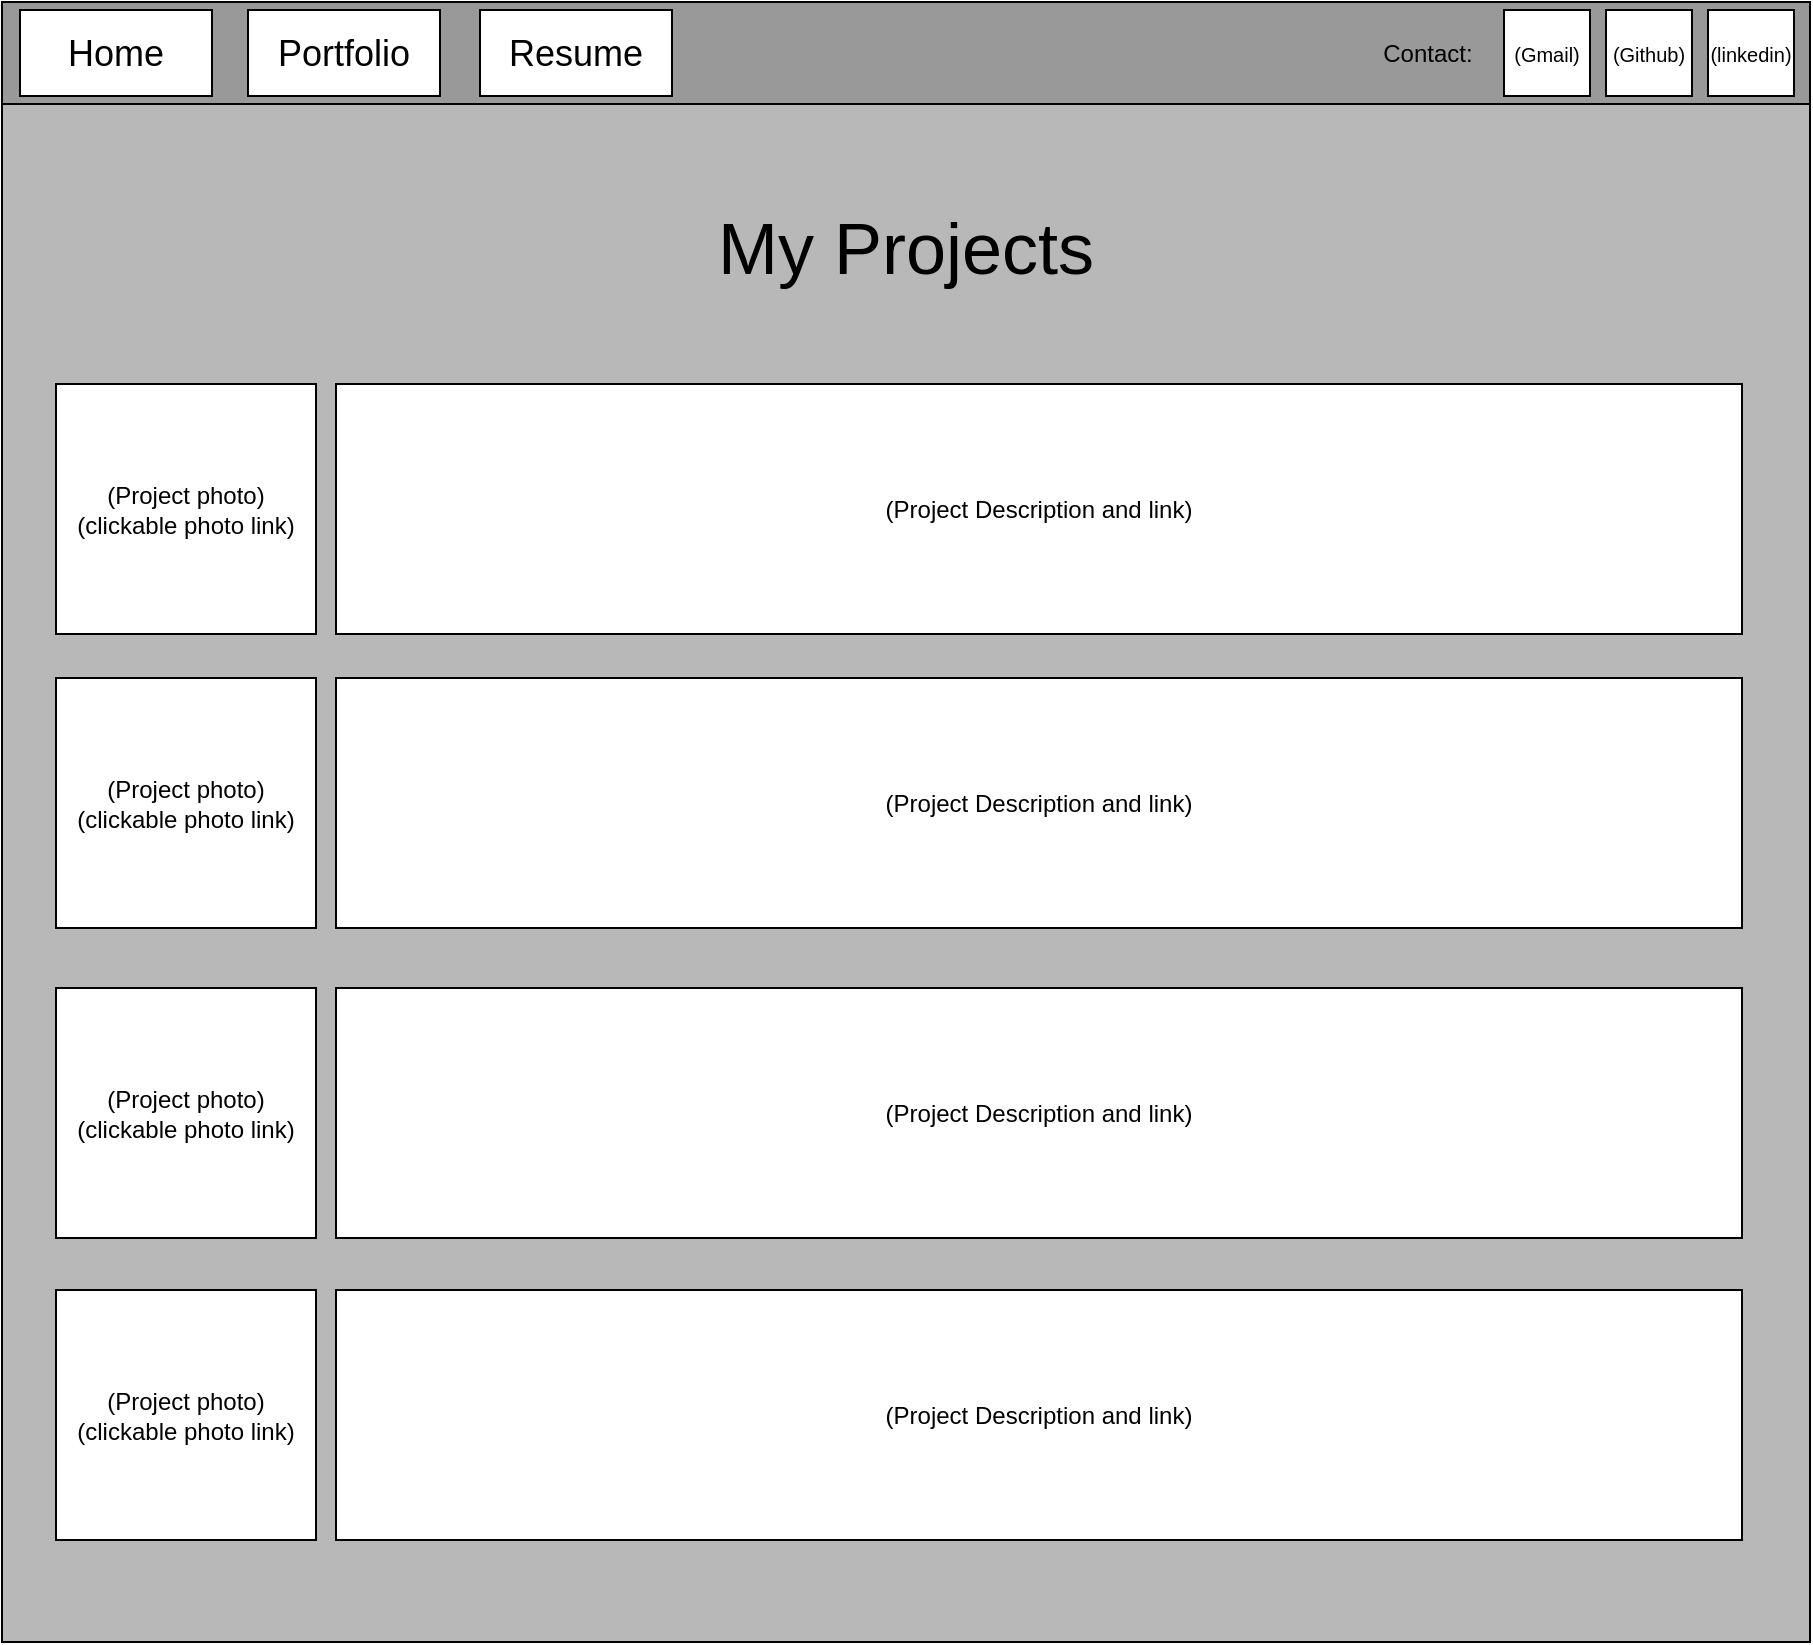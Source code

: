 <mxfile version="22.0.0" type="device">
  <diagram name="Page-1" id="bkLmm-mtqCr0ykcM9KyC">
    <mxGraphModel dx="2074" dy="844" grid="0" gridSize="10" guides="1" tooltips="1" connect="1" arrows="1" fold="1" page="0" pageScale="1" pageWidth="827" pageHeight="1169" math="0" shadow="0">
      <root>
        <mxCell id="0" />
        <mxCell id="1" parent="0" />
        <mxCell id="4UgHD-f-7NCbtPTrwkLS-1" value="" style="rounded=0;whiteSpace=wrap;html=1;fillColor=#999999;" parent="1" vertex="1">
          <mxGeometry x="-124" y="20" width="904" height="51" as="geometry" />
        </mxCell>
        <mxCell id="4UgHD-f-7NCbtPTrwkLS-2" value="&lt;font style=&quot;font-size: 10px;&quot;&gt;(linkedin)&lt;/font&gt;" style="rounded=0;whiteSpace=wrap;html=1;" parent="1" vertex="1">
          <mxGeometry x="729" y="24" width="43" height="43" as="geometry" />
        </mxCell>
        <mxCell id="4UgHD-f-7NCbtPTrwkLS-3" value="&lt;font style=&quot;font-size: 10px;&quot;&gt;(Github)&lt;/font&gt;" style="rounded=0;whiteSpace=wrap;html=1;" parent="1" vertex="1">
          <mxGeometry x="678" y="24" width="43" height="43" as="geometry" />
        </mxCell>
        <mxCell id="4UgHD-f-7NCbtPTrwkLS-4" value="&lt;span style=&quot;font-size: 10px;&quot;&gt;(Gmail)&lt;/span&gt;" style="rounded=0;whiteSpace=wrap;html=1;" parent="1" vertex="1">
          <mxGeometry x="627" y="24" width="43" height="43" as="geometry" />
        </mxCell>
        <mxCell id="4UgHD-f-7NCbtPTrwkLS-5" value="Contact:" style="text;html=1;strokeColor=none;fillColor=none;align=center;verticalAlign=middle;whiteSpace=wrap;rounded=0;" parent="1" vertex="1">
          <mxGeometry x="559" y="30.5" width="60" height="30" as="geometry" />
        </mxCell>
        <mxCell id="4UgHD-f-7NCbtPTrwkLS-7" value="&lt;font style=&quot;font-size: 18px;&quot;&gt;Home&lt;/font&gt;" style="rounded=0;whiteSpace=wrap;html=1;" parent="1" vertex="1">
          <mxGeometry x="-115" y="24" width="96" height="43" as="geometry" />
        </mxCell>
        <mxCell id="4UgHD-f-7NCbtPTrwkLS-8" value="&lt;span style=&quot;font-size: 18px;&quot;&gt;Portfolio&lt;/span&gt;" style="rounded=0;whiteSpace=wrap;html=1;" parent="1" vertex="1">
          <mxGeometry x="-1" y="24" width="96" height="43" as="geometry" />
        </mxCell>
        <mxCell id="4UgHD-f-7NCbtPTrwkLS-9" value="&lt;span style=&quot;font-size: 18px;&quot;&gt;Resume&lt;/span&gt;" style="rounded=0;whiteSpace=wrap;html=1;" parent="1" vertex="1">
          <mxGeometry x="115" y="24" width="96" height="43" as="geometry" />
        </mxCell>
        <mxCell id="4UgHD-f-7NCbtPTrwkLS-11" value="" style="rounded=0;whiteSpace=wrap;html=1;fillColor=#B8B8B8;" parent="1" vertex="1">
          <mxGeometry x="-124" y="71" width="904" height="769" as="geometry" />
        </mxCell>
        <mxCell id="mw5SROczTiSt_QjMgUA5-1" value="&lt;span style=&quot;font-size: 36px;&quot;&gt;My Projects&lt;/span&gt;" style="text;html=1;strokeColor=none;fillColor=none;align=center;verticalAlign=middle;whiteSpace=wrap;rounded=0;" vertex="1" parent="1">
          <mxGeometry x="211" y="128" width="234" height="30" as="geometry" />
        </mxCell>
        <mxCell id="mw5SROczTiSt_QjMgUA5-2" value="(Project photo) (clickable photo link)" style="rounded=0;whiteSpace=wrap;html=1;" vertex="1" parent="1">
          <mxGeometry x="-97" y="211" width="130" height="125" as="geometry" />
        </mxCell>
        <mxCell id="mw5SROczTiSt_QjMgUA5-3" value="(Project Description and link)" style="rounded=0;whiteSpace=wrap;html=1;" vertex="1" parent="1">
          <mxGeometry x="43" y="211" width="703" height="125" as="geometry" />
        </mxCell>
        <mxCell id="mw5SROczTiSt_QjMgUA5-4" value="(Project photo) (clickable photo link)" style="rounded=0;whiteSpace=wrap;html=1;" vertex="1" parent="1">
          <mxGeometry x="-97" y="358" width="130" height="125" as="geometry" />
        </mxCell>
        <mxCell id="mw5SROczTiSt_QjMgUA5-5" value="(Project Description and link)" style="rounded=0;whiteSpace=wrap;html=1;" vertex="1" parent="1">
          <mxGeometry x="43" y="358" width="703" height="125" as="geometry" />
        </mxCell>
        <mxCell id="mw5SROczTiSt_QjMgUA5-6" value="(Project photo) (clickable photo link)" style="rounded=0;whiteSpace=wrap;html=1;" vertex="1" parent="1">
          <mxGeometry x="-97" y="513" width="130" height="125" as="geometry" />
        </mxCell>
        <mxCell id="mw5SROczTiSt_QjMgUA5-7" value="(Project Description and link)" style="rounded=0;whiteSpace=wrap;html=1;" vertex="1" parent="1">
          <mxGeometry x="43" y="513" width="703" height="125" as="geometry" />
        </mxCell>
        <mxCell id="mw5SROczTiSt_QjMgUA5-8" value="(Project photo) (clickable photo link)" style="rounded=0;whiteSpace=wrap;html=1;" vertex="1" parent="1">
          <mxGeometry x="-97" y="664" width="130" height="125" as="geometry" />
        </mxCell>
        <mxCell id="mw5SROczTiSt_QjMgUA5-9" value="(Project Description and link)" style="rounded=0;whiteSpace=wrap;html=1;" vertex="1" parent="1">
          <mxGeometry x="43" y="664" width="703" height="125" as="geometry" />
        </mxCell>
      </root>
    </mxGraphModel>
  </diagram>
</mxfile>
